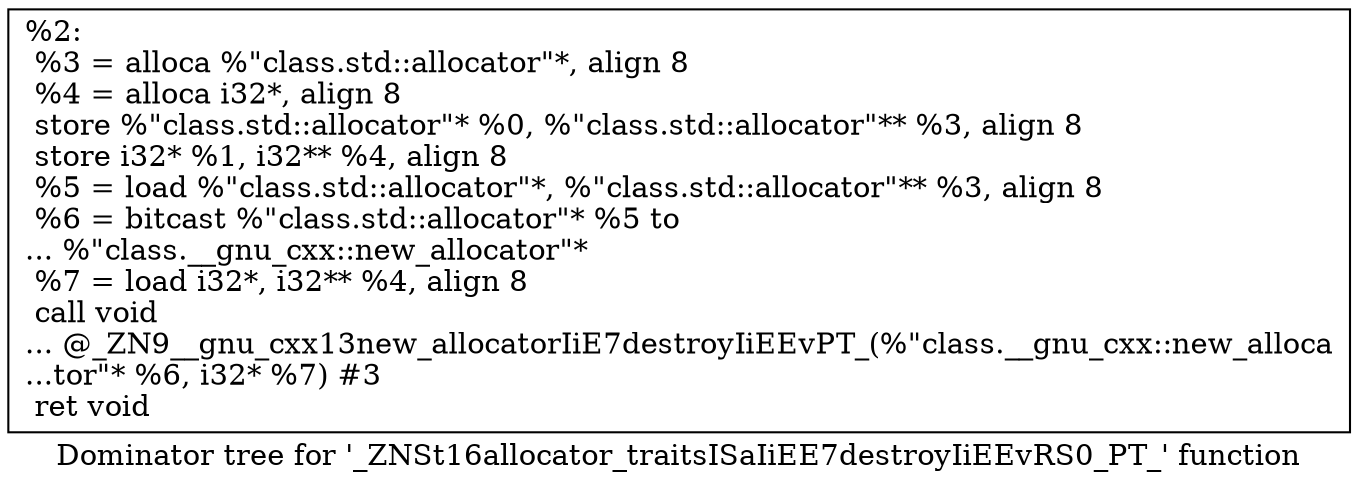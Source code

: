 digraph "Dominator tree for '_ZNSt16allocator_traitsISaIiEE7destroyIiEEvRS0_PT_' function" {
	label="Dominator tree for '_ZNSt16allocator_traitsISaIiEE7destroyIiEEvRS0_PT_' function";

	Node0x1476400 [shape=record,label="{%2:\l  %3 = alloca %\"class.std::allocator\"*, align 8\l  %4 = alloca i32*, align 8\l  store %\"class.std::allocator\"* %0, %\"class.std::allocator\"** %3, align 8\l  store i32* %1, i32** %4, align 8\l  %5 = load %\"class.std::allocator\"*, %\"class.std::allocator\"** %3, align 8\l  %6 = bitcast %\"class.std::allocator\"* %5 to\l... %\"class.__gnu_cxx::new_allocator\"*\l  %7 = load i32*, i32** %4, align 8\l  call void\l... @_ZN9__gnu_cxx13new_allocatorIiE7destroyIiEEvPT_(%\"class.__gnu_cxx::new_alloca\l...tor\"* %6, i32* %7) #3\l  ret void\l}"];
}
